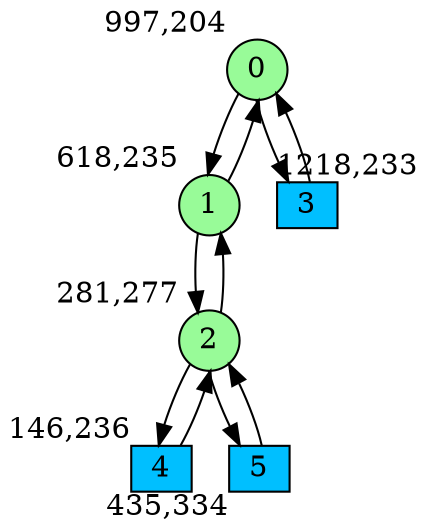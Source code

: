 digraph G {
graph [bgcolor=white]
node [shape=circle, style = filled, fillcolor=white,fixedsize=true, width=0.4, height=0.3 ]
0[xlabel="997,204", pos = "13.2969,2.03125!", fillcolor=palegreen ];
1[xlabel="618,235", pos = "7.375,1.54688!", fillcolor=palegreen ];
2[xlabel="281,277", pos = "2.10938,0.890625!", fillcolor=palegreen ];
3[xlabel="1218,233", pos = "16.75,1.57813!", fillcolor=deepskyblue, shape=box ];
4[xlabel="146,236", pos = "0,1.53125!", fillcolor=deepskyblue, shape=box ];
5[xlabel="435,334", pos = "4.51563,0!", fillcolor=deepskyblue, shape=box ];
0->1 ;
0->3 ;
1->0 ;
1->2 ;
2->1 ;
2->4 ;
2->5 ;
3->0 ;
4->2 ;
5->2 ;
}
